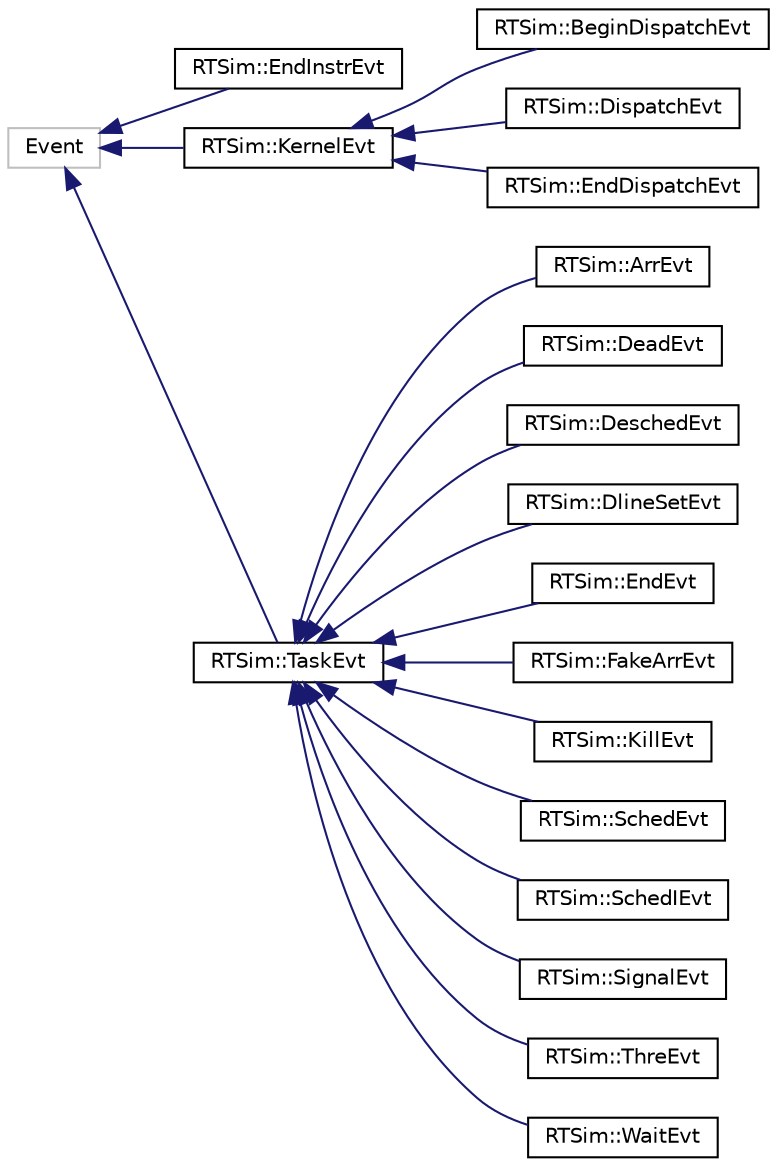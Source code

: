 digraph "Graphical Class Hierarchy"
{
  edge [fontname="Helvetica",fontsize="10",labelfontname="Helvetica",labelfontsize="10"];
  node [fontname="Helvetica",fontsize="10",shape=record];
  rankdir="LR";
  Node1 [label="Event",height=0.2,width=0.4,color="grey75", fillcolor="white", style="filled"];
  Node1 -> Node2 [dir="back",color="midnightblue",fontsize="10",style="solid",fontname="Helvetica"];
  Node2 [label="RTSim::EndInstrEvt",height=0.2,width=0.4,color="black", fillcolor="white", style="filled",URL="$d3/d2b/classRTSim_1_1EndInstrEvt.html"];
  Node1 -> Node3 [dir="back",color="midnightblue",fontsize="10",style="solid",fontname="Helvetica"];
  Node3 [label="RTSim::KernelEvt",height=0.2,width=0.4,color="black", fillcolor="white", style="filled",URL="$dd/d60/classRTSim_1_1KernelEvt.html"];
  Node3 -> Node4 [dir="back",color="midnightblue",fontsize="10",style="solid",fontname="Helvetica"];
  Node4 [label="RTSim::BeginDispatchEvt",height=0.2,width=0.4,color="black", fillcolor="white", style="filled",URL="$d6/d8f/classRTSim_1_1BeginDispatchEvt.html"];
  Node3 -> Node5 [dir="back",color="midnightblue",fontsize="10",style="solid",fontname="Helvetica"];
  Node5 [label="RTSim::DispatchEvt",height=0.2,width=0.4,color="black", fillcolor="white", style="filled",URL="$d0/d38/classRTSim_1_1DispatchEvt.html"];
  Node3 -> Node6 [dir="back",color="midnightblue",fontsize="10",style="solid",fontname="Helvetica"];
  Node6 [label="RTSim::EndDispatchEvt",height=0.2,width=0.4,color="black", fillcolor="white", style="filled",URL="$df/d39/classRTSim_1_1EndDispatchEvt.html"];
  Node1 -> Node7 [dir="back",color="midnightblue",fontsize="10",style="solid",fontname="Helvetica"];
  Node7 [label="RTSim::TaskEvt",height=0.2,width=0.4,color="black", fillcolor="white", style="filled",URL="$d2/d95/classRTSim_1_1TaskEvt.html"];
  Node7 -> Node8 [dir="back",color="midnightblue",fontsize="10",style="solid",fontname="Helvetica"];
  Node8 [label="RTSim::ArrEvt",height=0.2,width=0.4,color="black", fillcolor="white", style="filled",URL="$d1/d1d/classRTSim_1_1ArrEvt.html"];
  Node7 -> Node9 [dir="back",color="midnightblue",fontsize="10",style="solid",fontname="Helvetica"];
  Node9 [label="RTSim::DeadEvt",height=0.2,width=0.4,color="black", fillcolor="white", style="filled",URL="$d8/d7e/classRTSim_1_1DeadEvt.html"];
  Node7 -> Node10 [dir="back",color="midnightblue",fontsize="10",style="solid",fontname="Helvetica"];
  Node10 [label="RTSim::DeschedEvt",height=0.2,width=0.4,color="black", fillcolor="white", style="filled",URL="$db/d71/classRTSim_1_1DeschedEvt.html"];
  Node7 -> Node11 [dir="back",color="midnightblue",fontsize="10",style="solid",fontname="Helvetica"];
  Node11 [label="RTSim::DlineSetEvt",height=0.2,width=0.4,color="black", fillcolor="white", style="filled",URL="$dd/d72/classRTSim_1_1DlineSetEvt.html"];
  Node7 -> Node12 [dir="back",color="midnightblue",fontsize="10",style="solid",fontname="Helvetica"];
  Node12 [label="RTSim::EndEvt",height=0.2,width=0.4,color="black", fillcolor="white", style="filled",URL="$d9/ddd/classRTSim_1_1EndEvt.html"];
  Node7 -> Node13 [dir="back",color="midnightblue",fontsize="10",style="solid",fontname="Helvetica"];
  Node13 [label="RTSim::FakeArrEvt",height=0.2,width=0.4,color="black", fillcolor="white", style="filled",URL="$d3/d67/classRTSim_1_1FakeArrEvt.html"];
  Node7 -> Node14 [dir="back",color="midnightblue",fontsize="10",style="solid",fontname="Helvetica"];
  Node14 [label="RTSim::KillEvt",height=0.2,width=0.4,color="black", fillcolor="white", style="filled",URL="$d5/d42/classRTSim_1_1KillEvt.html"];
  Node7 -> Node15 [dir="back",color="midnightblue",fontsize="10",style="solid",fontname="Helvetica"];
  Node15 [label="RTSim::SchedEvt",height=0.2,width=0.4,color="black", fillcolor="white", style="filled",URL="$d0/d5b/classRTSim_1_1SchedEvt.html"];
  Node7 -> Node16 [dir="back",color="midnightblue",fontsize="10",style="solid",fontname="Helvetica"];
  Node16 [label="RTSim::SchedIEvt",height=0.2,width=0.4,color="black", fillcolor="white", style="filled",URL="$dd/d34/classRTSim_1_1SchedIEvt.html"];
  Node7 -> Node17 [dir="back",color="midnightblue",fontsize="10",style="solid",fontname="Helvetica"];
  Node17 [label="RTSim::SignalEvt",height=0.2,width=0.4,color="black", fillcolor="white", style="filled",URL="$da/dd3/classRTSim_1_1SignalEvt.html"];
  Node7 -> Node18 [dir="back",color="midnightblue",fontsize="10",style="solid",fontname="Helvetica"];
  Node18 [label="RTSim::ThreEvt",height=0.2,width=0.4,color="black", fillcolor="white", style="filled",URL="$d0/d02/classRTSim_1_1ThreEvt.html"];
  Node7 -> Node19 [dir="back",color="midnightblue",fontsize="10",style="solid",fontname="Helvetica"];
  Node19 [label="RTSim::WaitEvt",height=0.2,width=0.4,color="black", fillcolor="white", style="filled",URL="$db/d01/classRTSim_1_1WaitEvt.html"];
}
